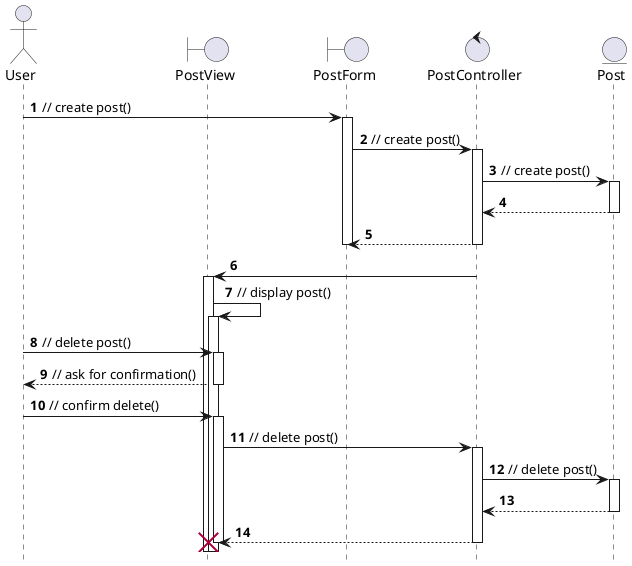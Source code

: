 @startuml

hide footbox
autoactivate on

actor User as user
boundary PostView as post_view
boundary PostForm as post_form
control PostController as post_ctl
entity Post as post_ent

autonumber
'Create post
user -> post_form : // create post()
post_form -> post_ctl : // create post()
post_ctl -> post_ent : // create post()
post_ent --> post_ctl
post_ctl --> post_form
deactivate post_form
post_ctl -> post_view
post_view -> post_view : // display post()

'Delete post
user -> post_view : // delete post()
post_view --> user : // ask for confirmation()
user -> post_view : // confirm delete()
post_view -> post_ctl : // delete post()
post_ctl -> post_ent : // delete post()
post_ent --> post_ctl
post_ctl --> post_view

destroy post_view

@enduml
